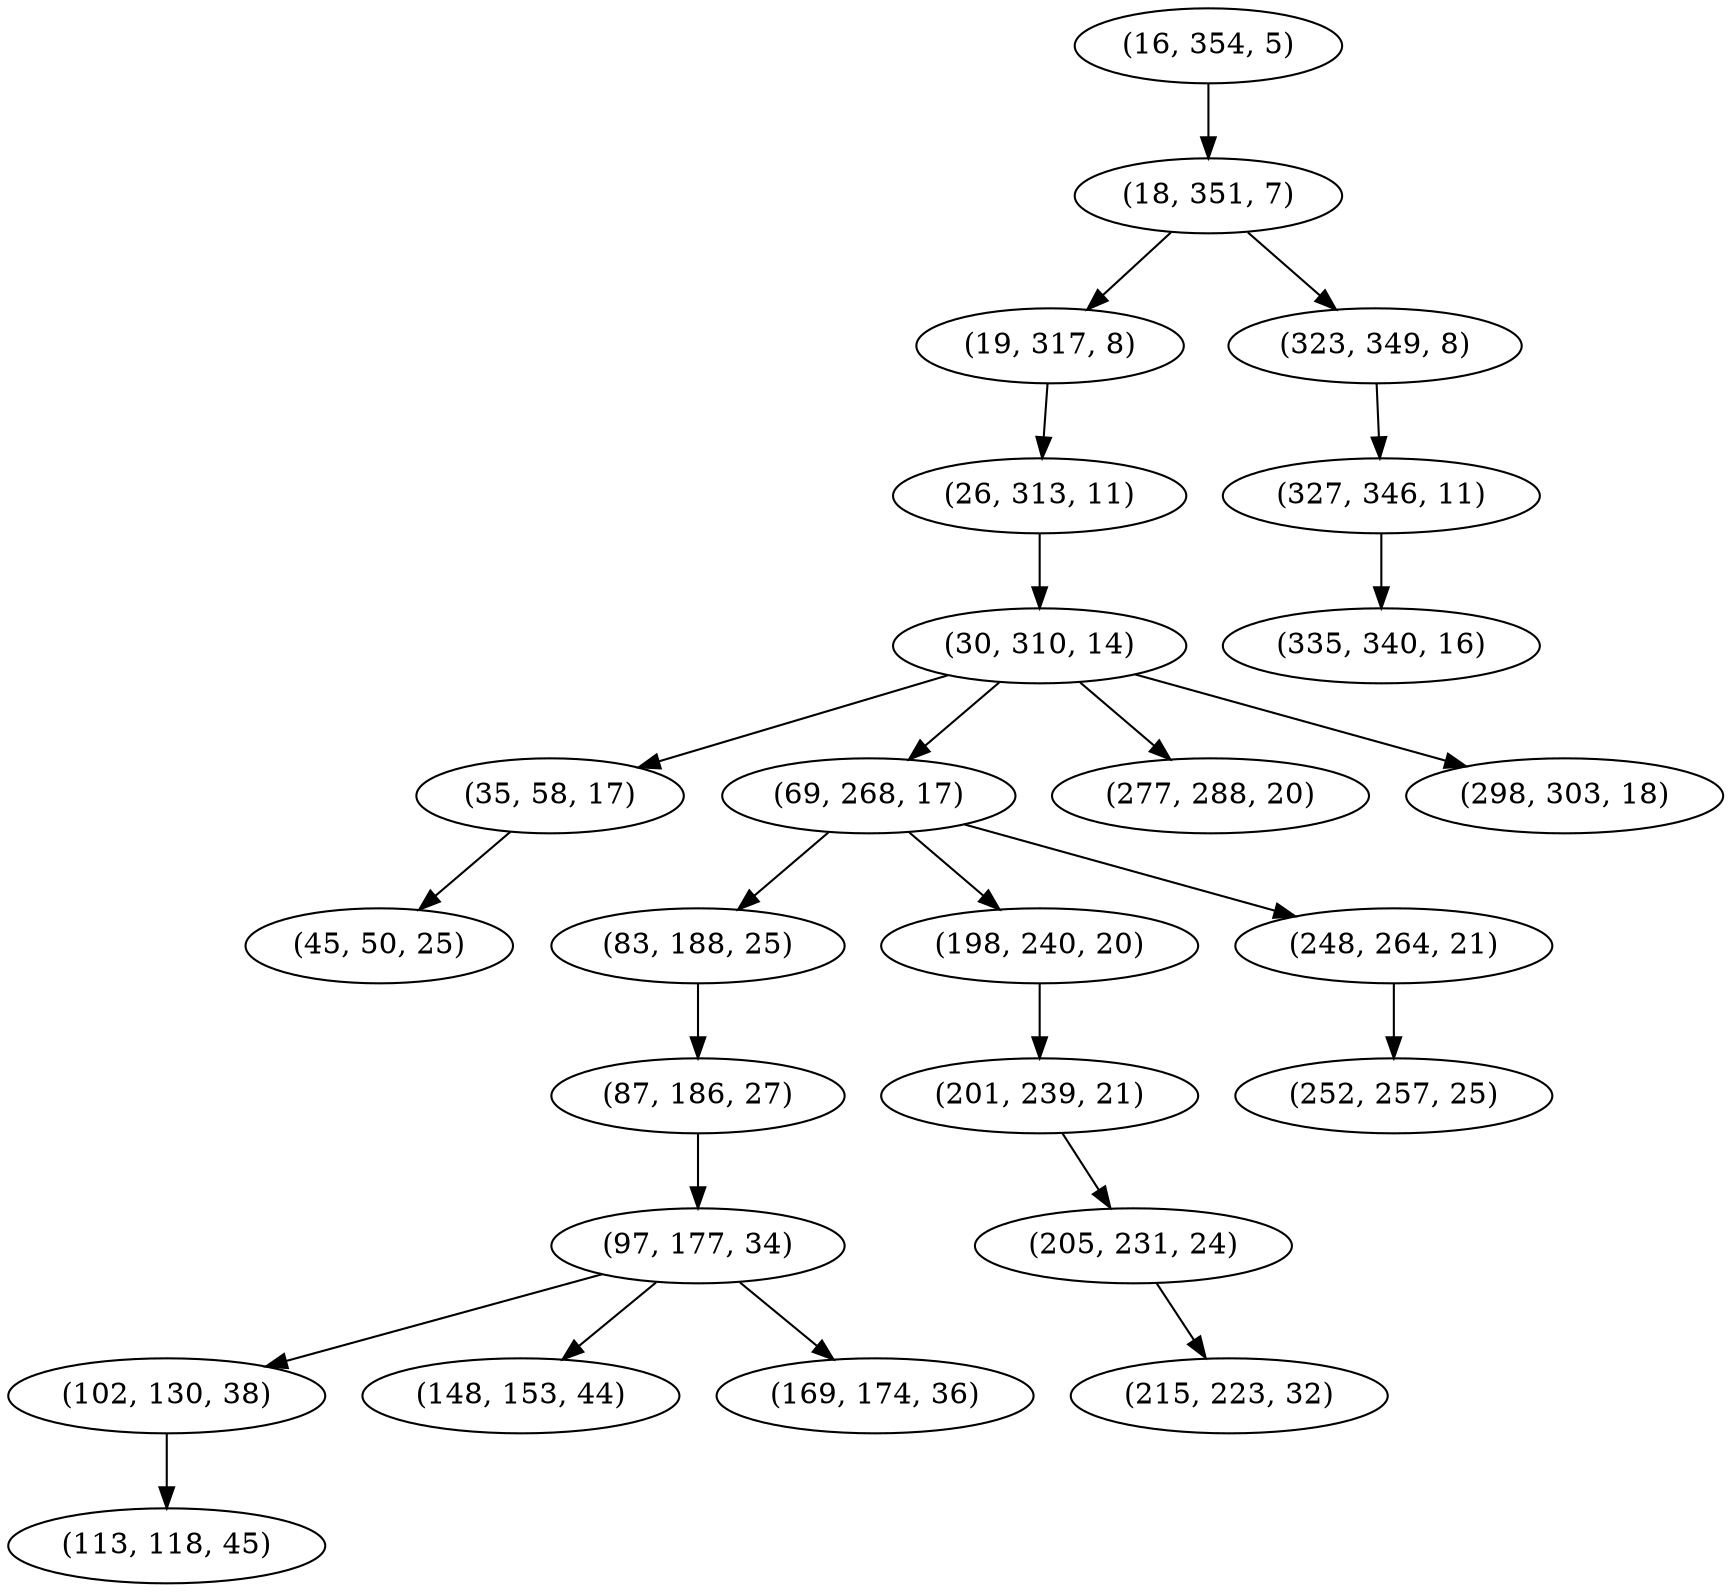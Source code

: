 digraph tree {
    "(16, 354, 5)";
    "(18, 351, 7)";
    "(19, 317, 8)";
    "(26, 313, 11)";
    "(30, 310, 14)";
    "(35, 58, 17)";
    "(45, 50, 25)";
    "(69, 268, 17)";
    "(83, 188, 25)";
    "(87, 186, 27)";
    "(97, 177, 34)";
    "(102, 130, 38)";
    "(113, 118, 45)";
    "(148, 153, 44)";
    "(169, 174, 36)";
    "(198, 240, 20)";
    "(201, 239, 21)";
    "(205, 231, 24)";
    "(215, 223, 32)";
    "(248, 264, 21)";
    "(252, 257, 25)";
    "(277, 288, 20)";
    "(298, 303, 18)";
    "(323, 349, 8)";
    "(327, 346, 11)";
    "(335, 340, 16)";
    "(16, 354, 5)" -> "(18, 351, 7)";
    "(18, 351, 7)" -> "(19, 317, 8)";
    "(18, 351, 7)" -> "(323, 349, 8)";
    "(19, 317, 8)" -> "(26, 313, 11)";
    "(26, 313, 11)" -> "(30, 310, 14)";
    "(30, 310, 14)" -> "(35, 58, 17)";
    "(30, 310, 14)" -> "(69, 268, 17)";
    "(30, 310, 14)" -> "(277, 288, 20)";
    "(30, 310, 14)" -> "(298, 303, 18)";
    "(35, 58, 17)" -> "(45, 50, 25)";
    "(69, 268, 17)" -> "(83, 188, 25)";
    "(69, 268, 17)" -> "(198, 240, 20)";
    "(69, 268, 17)" -> "(248, 264, 21)";
    "(83, 188, 25)" -> "(87, 186, 27)";
    "(87, 186, 27)" -> "(97, 177, 34)";
    "(97, 177, 34)" -> "(102, 130, 38)";
    "(97, 177, 34)" -> "(148, 153, 44)";
    "(97, 177, 34)" -> "(169, 174, 36)";
    "(102, 130, 38)" -> "(113, 118, 45)";
    "(198, 240, 20)" -> "(201, 239, 21)";
    "(201, 239, 21)" -> "(205, 231, 24)";
    "(205, 231, 24)" -> "(215, 223, 32)";
    "(248, 264, 21)" -> "(252, 257, 25)";
    "(323, 349, 8)" -> "(327, 346, 11)";
    "(327, 346, 11)" -> "(335, 340, 16)";
}

